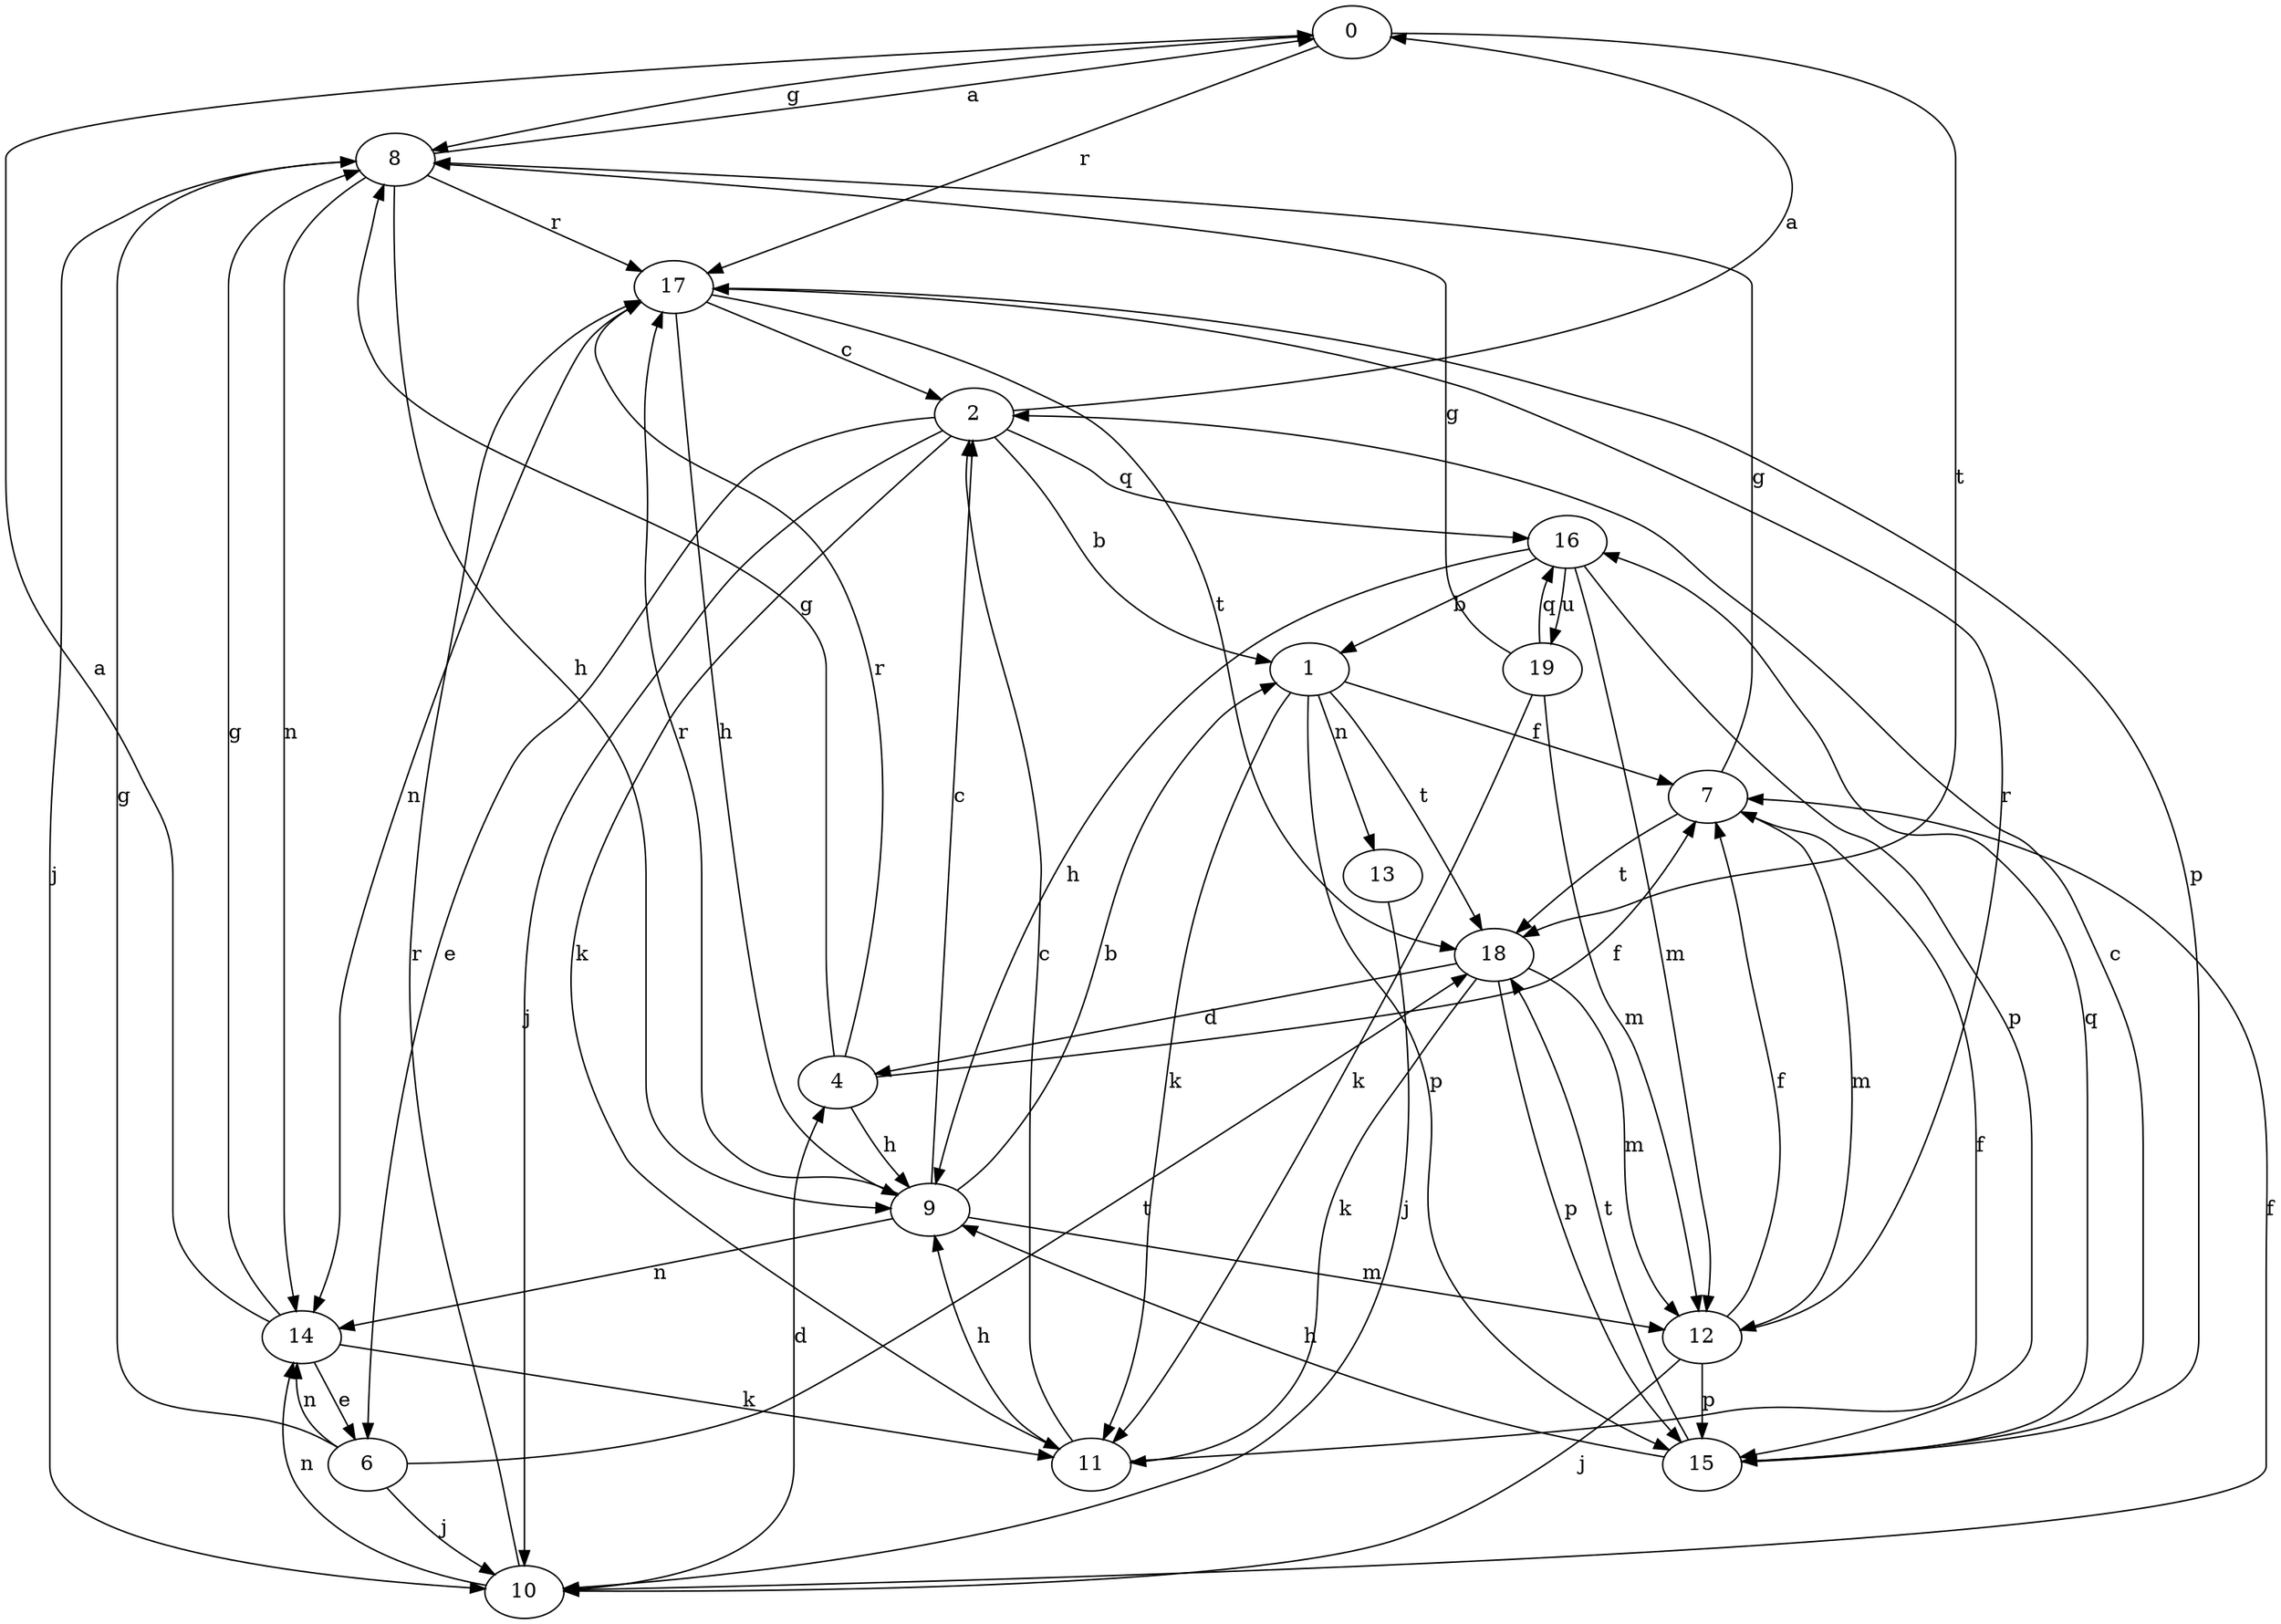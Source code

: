 strict digraph  {
0;
1;
2;
4;
6;
7;
8;
9;
10;
11;
12;
13;
14;
15;
16;
17;
18;
19;
0 -> 8  [label=g];
0 -> 17  [label=r];
0 -> 18  [label=t];
1 -> 7  [label=f];
1 -> 11  [label=k];
1 -> 13  [label=n];
1 -> 15  [label=p];
1 -> 18  [label=t];
2 -> 0  [label=a];
2 -> 1  [label=b];
2 -> 6  [label=e];
2 -> 10  [label=j];
2 -> 11  [label=k];
2 -> 16  [label=q];
4 -> 7  [label=f];
4 -> 8  [label=g];
4 -> 9  [label=h];
4 -> 17  [label=r];
6 -> 8  [label=g];
6 -> 10  [label=j];
6 -> 14  [label=n];
6 -> 18  [label=t];
7 -> 8  [label=g];
7 -> 12  [label=m];
7 -> 18  [label=t];
8 -> 0  [label=a];
8 -> 9  [label=h];
8 -> 10  [label=j];
8 -> 14  [label=n];
8 -> 17  [label=r];
9 -> 1  [label=b];
9 -> 2  [label=c];
9 -> 12  [label=m];
9 -> 14  [label=n];
9 -> 17  [label=r];
10 -> 4  [label=d];
10 -> 7  [label=f];
10 -> 14  [label=n];
10 -> 17  [label=r];
11 -> 2  [label=c];
11 -> 7  [label=f];
11 -> 9  [label=h];
12 -> 7  [label=f];
12 -> 10  [label=j];
12 -> 15  [label=p];
12 -> 17  [label=r];
13 -> 10  [label=j];
14 -> 0  [label=a];
14 -> 6  [label=e];
14 -> 8  [label=g];
14 -> 11  [label=k];
15 -> 2  [label=c];
15 -> 9  [label=h];
15 -> 16  [label=q];
15 -> 18  [label=t];
16 -> 1  [label=b];
16 -> 9  [label=h];
16 -> 12  [label=m];
16 -> 15  [label=p];
16 -> 19  [label=u];
17 -> 2  [label=c];
17 -> 9  [label=h];
17 -> 14  [label=n];
17 -> 15  [label=p];
17 -> 18  [label=t];
18 -> 4  [label=d];
18 -> 11  [label=k];
18 -> 12  [label=m];
18 -> 15  [label=p];
19 -> 8  [label=g];
19 -> 11  [label=k];
19 -> 12  [label=m];
19 -> 16  [label=q];
}
